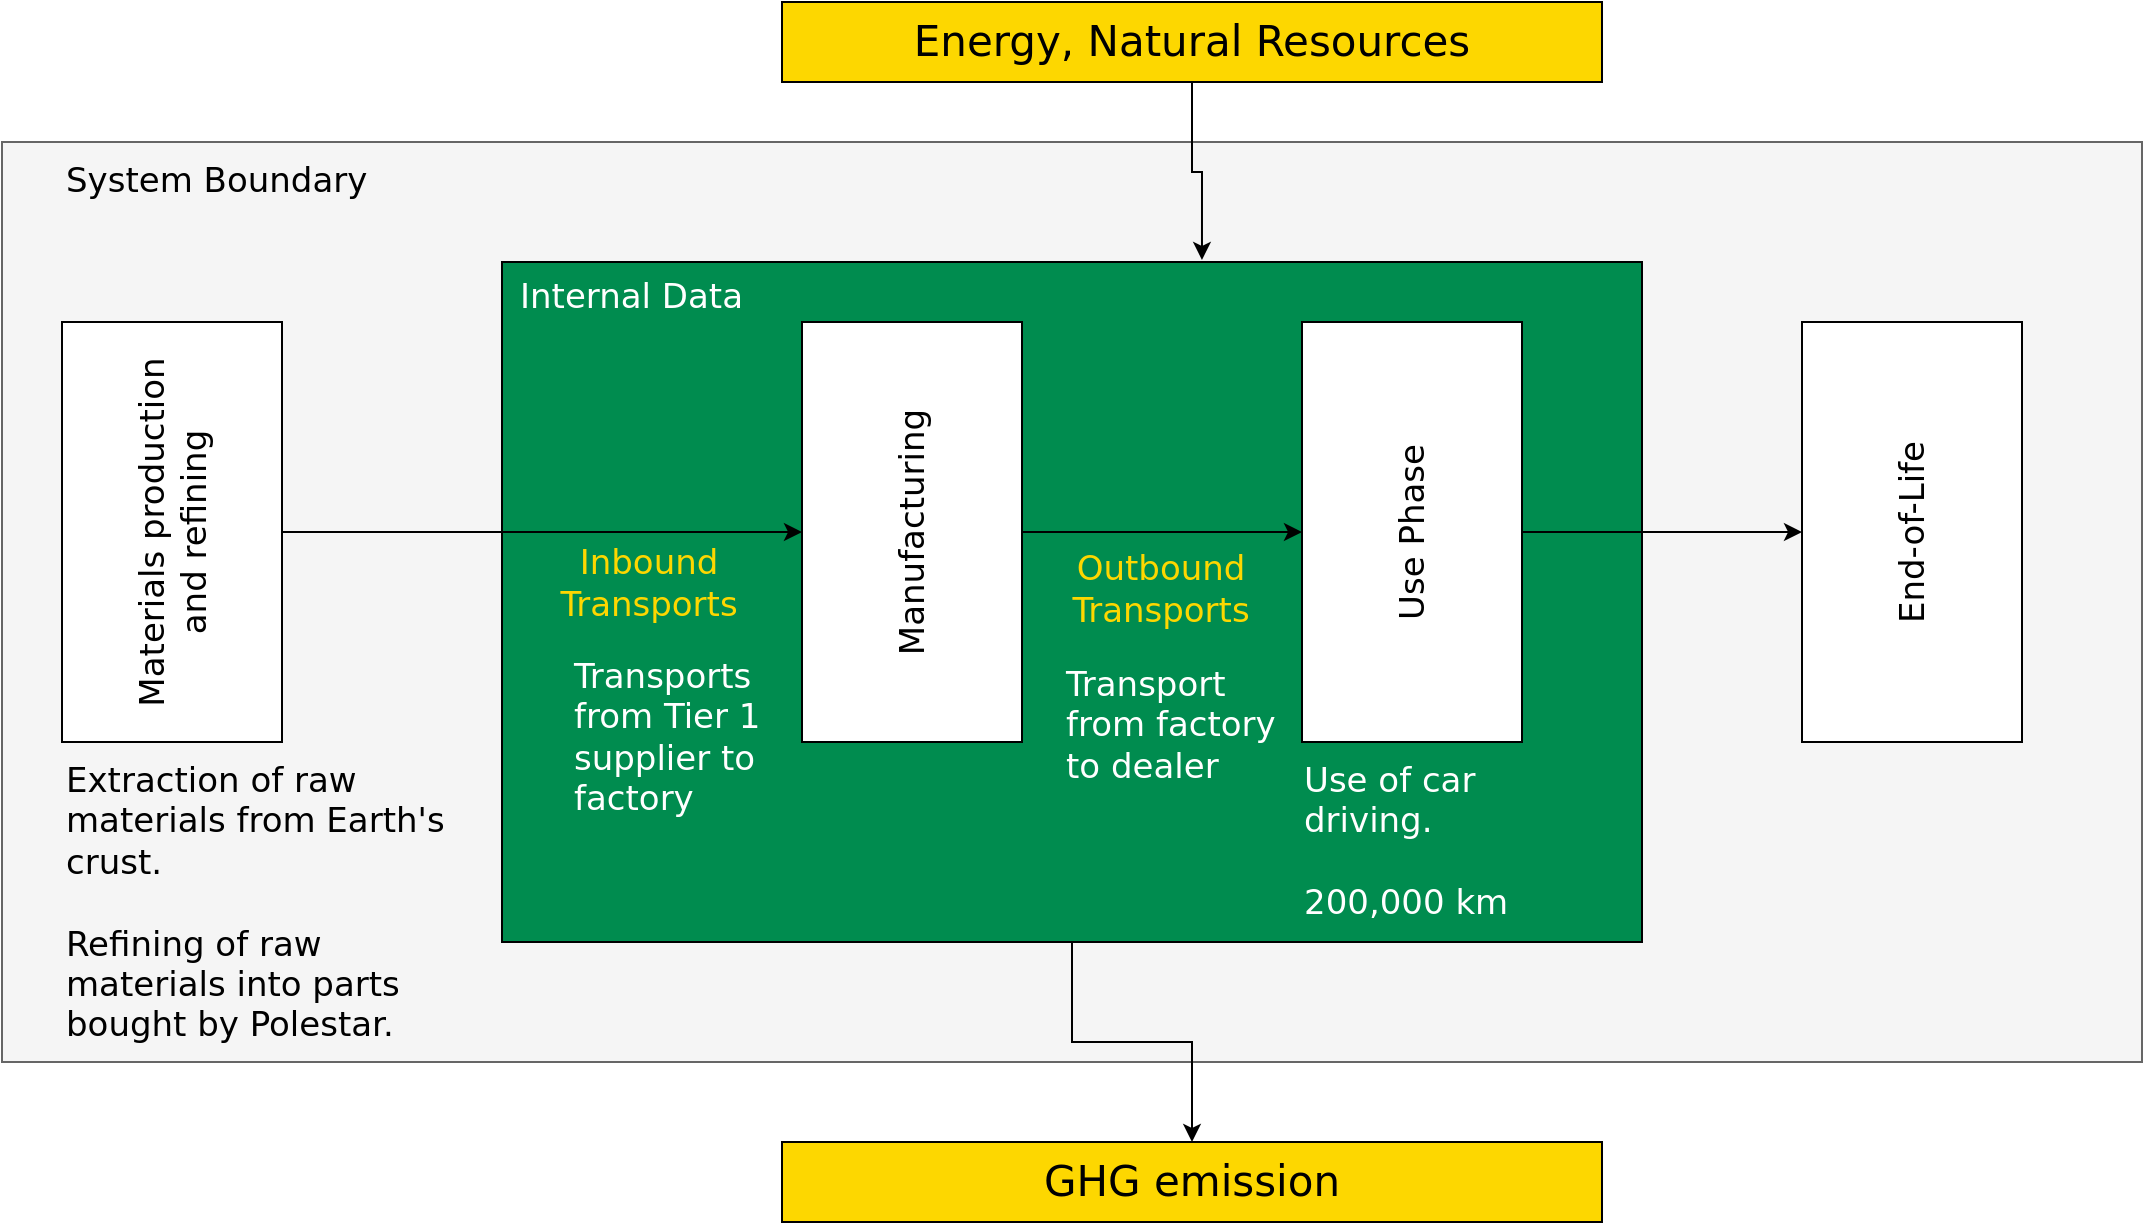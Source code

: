 <mxfile version="16.5.1" type="device"><diagram id="ZXejn8PI1IYKTvsJJcwu" name="Page-1"><mxGraphModel dx="1394" dy="817" grid="1" gridSize="10" guides="1" tooltips="1" connect="1" arrows="1" fold="1" page="1" pageScale="1" pageWidth="1169" pageHeight="827" math="0" shadow="0"><root><mxCell id="0"/><mxCell id="1" parent="0"/><mxCell id="VQh18j30RqdDdkh-NERN-1" value="Energy, Natural Resources" style="rounded=0;whiteSpace=wrap;html=1;fillColor=#FDD700;fontSize=21;fontFamily=Dejavu Sans;" vertex="1" parent="1"><mxGeometry x="420" y="60" width="410" height="40" as="geometry"/></mxCell><mxCell id="VQh18j30RqdDdkh-NERN-2" value="" style="rounded=0;whiteSpace=wrap;html=1;fontSize=21;fillColor=#f5f5f5;fontColor=#333333;strokeColor=#666666;" vertex="1" parent="1"><mxGeometry x="30" y="130" width="1070" height="460" as="geometry"/></mxCell><mxCell id="VQh18j30RqdDdkh-NERN-10" style="edgeStyle=orthogonalEdgeStyle;rounded=0;orthogonalLoop=1;jettySize=auto;html=1;fontFamily=Dejavu Sans;fontSize=17;strokeColor=#000000;strokeWidth=1;" edge="1" parent="1" source="VQh18j30RqdDdkh-NERN-3" target="VQh18j30RqdDdkh-NERN-4"><mxGeometry relative="1" as="geometry"/></mxCell><mxCell id="VQh18j30RqdDdkh-NERN-3" value="" style="rounded=0;whiteSpace=wrap;html=1;fontSize=21;fillColor=#008C4F;" vertex="1" parent="1"><mxGeometry x="280" y="190" width="570" height="340" as="geometry"/></mxCell><mxCell id="VQh18j30RqdDdkh-NERN-4" value="GHG emission" style="rounded=0;whiteSpace=wrap;html=1;fillColor=#FDD700;fontSize=21;fontFamily=Dejavu Sans;" vertex="1" parent="1"><mxGeometry x="420" y="630" width="410" height="40" as="geometry"/></mxCell><mxCell id="VQh18j30RqdDdkh-NERN-11" style="edgeStyle=orthogonalEdgeStyle;rounded=0;orthogonalLoop=1;jettySize=auto;html=1;fontFamily=Dejavu Sans;fontSize=17;strokeColor=#000000;strokeWidth=1;" edge="1" parent="1" source="VQh18j30RqdDdkh-NERN-5" target="VQh18j30RqdDdkh-NERN-6"><mxGeometry relative="1" as="geometry"><Array as="points"><mxPoint x="240" y="325"/><mxPoint x="240" y="325"/></Array></mxGeometry></mxCell><mxCell id="VQh18j30RqdDdkh-NERN-19" value="Inbound&lt;br&gt;Transports" style="edgeLabel;html=1;align=center;verticalAlign=middle;resizable=0;points=[];fontSize=17;fontFamily=Dejavu Sans;fontColor=#FDD700;labelBackgroundColor=none;" vertex="1" connectable="0" parent="VQh18j30RqdDdkh-NERN-11"><mxGeometry x="-0.385" y="-1" relative="1" as="geometry"><mxPoint x="103" y="24" as="offset"/></mxGeometry></mxCell><mxCell id="VQh18j30RqdDdkh-NERN-5" value="Materials production and refining" style="rounded=0;whiteSpace=wrap;html=1;fontFamily=Dejavu Sans;fontSize=17;rotation=-90;" vertex="1" parent="1"><mxGeometry x="10" y="270" width="210" height="110" as="geometry"/></mxCell><mxCell id="VQh18j30RqdDdkh-NERN-12" style="edgeStyle=orthogonalEdgeStyle;rounded=0;orthogonalLoop=1;jettySize=auto;html=1;fontFamily=Dejavu Sans;fontSize=17;strokeColor=#000000;strokeWidth=1;" edge="1" parent="1" source="VQh18j30RqdDdkh-NERN-6" target="VQh18j30RqdDdkh-NERN-7"><mxGeometry relative="1" as="geometry"/></mxCell><mxCell id="VQh18j30RqdDdkh-NERN-20" value="Outbound&lt;br&gt;Transports" style="edgeLabel;html=1;align=center;verticalAlign=middle;resizable=0;points=[];fontSize=17;fontFamily=Dejavu Sans;fontColor=#FDD700;labelBackgroundColor=none;" vertex="1" connectable="0" parent="VQh18j30RqdDdkh-NERN-12"><mxGeometry x="0.3" y="-2" relative="1" as="geometry"><mxPoint x="-22" y="26" as="offset"/></mxGeometry></mxCell><mxCell id="VQh18j30RqdDdkh-NERN-6" value="Manufacturing" style="rounded=0;whiteSpace=wrap;html=1;fontFamily=Dejavu Sans;fontSize=17;rotation=-90;" vertex="1" parent="1"><mxGeometry x="380" y="270" width="210" height="110" as="geometry"/></mxCell><mxCell id="VQh18j30RqdDdkh-NERN-13" style="edgeStyle=orthogonalEdgeStyle;rounded=0;orthogonalLoop=1;jettySize=auto;html=1;fontFamily=Dejavu Sans;fontSize=17;strokeColor=#000000;strokeWidth=1;" edge="1" parent="1" source="VQh18j30RqdDdkh-NERN-7" target="VQh18j30RqdDdkh-NERN-8"><mxGeometry relative="1" as="geometry"/></mxCell><mxCell id="VQh18j30RqdDdkh-NERN-7" value="Use Phase" style="rounded=0;whiteSpace=wrap;html=1;fontFamily=Dejavu Sans;fontSize=17;rotation=-90;" vertex="1" parent="1"><mxGeometry x="630" y="270" width="210" height="110" as="geometry"/></mxCell><mxCell id="VQh18j30RqdDdkh-NERN-8" value="End-of-Life" style="rounded=0;whiteSpace=wrap;html=1;fontFamily=Dejavu Sans;fontSize=17;rotation=-90;" vertex="1" parent="1"><mxGeometry x="880" y="270" width="210" height="110" as="geometry"/></mxCell><mxCell id="VQh18j30RqdDdkh-NERN-9" style="edgeStyle=orthogonalEdgeStyle;rounded=0;orthogonalLoop=1;jettySize=auto;html=1;entryX=0.614;entryY=-0.003;entryDx=0;entryDy=0;entryPerimeter=0;fontFamily=Dejavu Sans;fontSize=17;" edge="1" parent="1" source="VQh18j30RqdDdkh-NERN-1" target="VQh18j30RqdDdkh-NERN-3"><mxGeometry relative="1" as="geometry"/></mxCell><mxCell id="VQh18j30RqdDdkh-NERN-14" value="Extraction of raw materials from Earth's crust.&lt;br&gt;&lt;br&gt;Refining of raw materials into parts bought by Polestar." style="text;html=1;strokeColor=none;fillColor=none;align=left;verticalAlign=top;whiteSpace=wrap;rounded=0;fontFamily=Dejavu Sans;fontSize=17;" vertex="1" parent="1"><mxGeometry x="60" y="432" width="200" height="120" as="geometry"/></mxCell><mxCell id="VQh18j30RqdDdkh-NERN-15" value="System Boundary" style="text;html=1;strokeColor=none;fillColor=none;align=left;verticalAlign=top;whiteSpace=wrap;rounded=0;fontFamily=Dejavu Sans;fontSize=17;" vertex="1" parent="1"><mxGeometry x="60" y="132" width="160" height="38" as="geometry"/></mxCell><mxCell id="VQh18j30RqdDdkh-NERN-16" value="Internal Data" style="text;html=1;align=left;verticalAlign=top;whiteSpace=wrap;rounded=0;fontFamily=Dejavu Sans;fontSize=17;fontColor=#FFFFFF;" vertex="1" parent="1"><mxGeometry x="287" y="190" width="160" height="38" as="geometry"/></mxCell><mxCell id="VQh18j30RqdDdkh-NERN-17" value="Transports from Tier 1 supplier to factory" style="text;html=1;align=left;verticalAlign=top;whiteSpace=wrap;rounded=0;fontFamily=Dejavu Sans;fontSize=17;fontColor=#FFFFFF;" vertex="1" parent="1"><mxGeometry x="314" y="380" width="106" height="90" as="geometry"/></mxCell><mxCell id="VQh18j30RqdDdkh-NERN-18" value="Transport from factory to dealer" style="text;html=1;align=left;verticalAlign=top;whiteSpace=wrap;rounded=0;fontFamily=Dejavu Sans;fontSize=17;fontColor=#FFFFFF;" vertex="1" parent="1"><mxGeometry x="560" y="384" width="113" height="60" as="geometry"/></mxCell><mxCell id="VQh18j30RqdDdkh-NERN-21" value="Use of car driving.&lt;br&gt;&lt;br&gt;200,000 km" style="text;html=1;align=left;verticalAlign=top;whiteSpace=wrap;rounded=0;fontFamily=Dejavu Sans;fontSize=17;fontColor=#FFFFFF;" vertex="1" parent="1"><mxGeometry x="678.5" y="432" width="113" height="60" as="geometry"/></mxCell></root></mxGraphModel></diagram></mxfile>